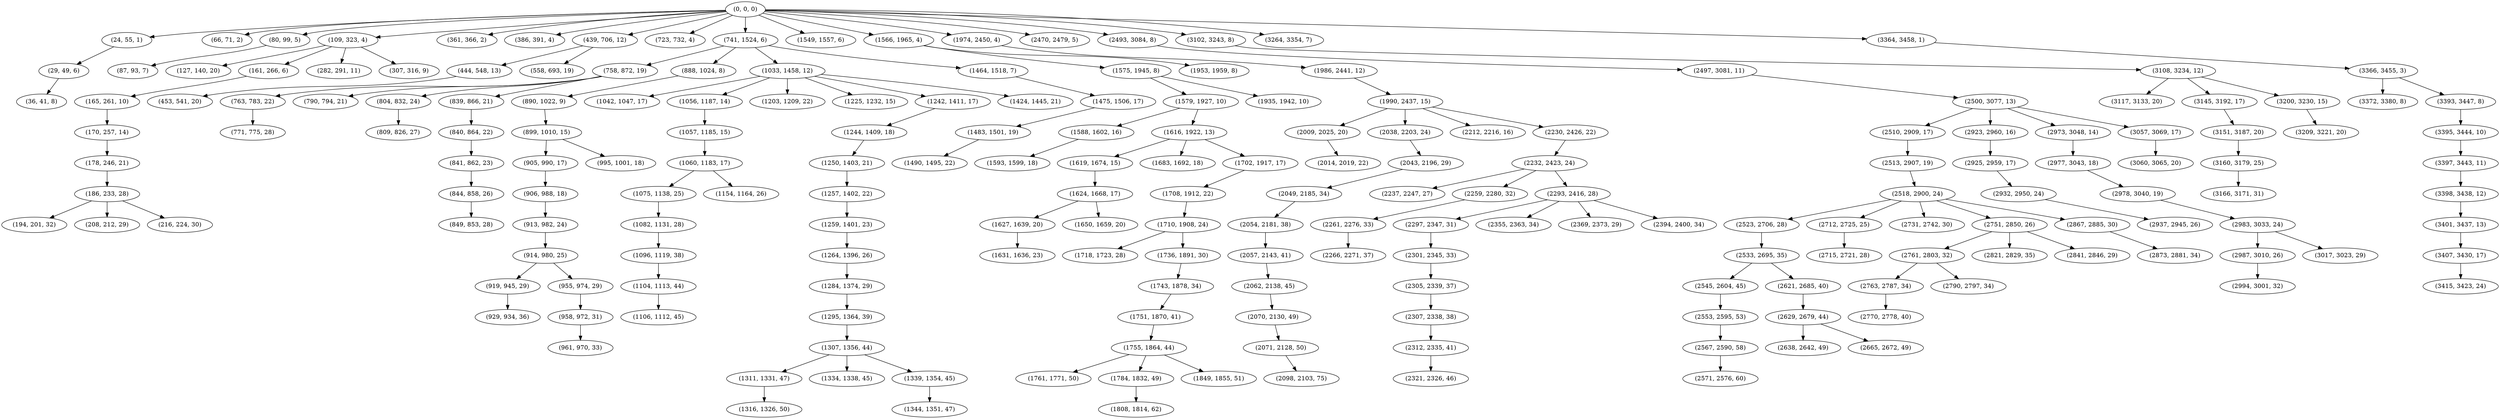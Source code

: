 digraph tree {
    "(0, 0, 0)";
    "(24, 55, 1)";
    "(29, 49, 6)";
    "(36, 41, 8)";
    "(66, 71, 2)";
    "(80, 99, 5)";
    "(87, 93, 7)";
    "(109, 323, 4)";
    "(127, 140, 20)";
    "(161, 266, 6)";
    "(165, 261, 10)";
    "(170, 257, 14)";
    "(178, 246, 21)";
    "(186, 233, 28)";
    "(194, 201, 32)";
    "(208, 212, 29)";
    "(216, 224, 30)";
    "(282, 291, 11)";
    "(307, 316, 9)";
    "(361, 366, 2)";
    "(386, 391, 4)";
    "(439, 706, 12)";
    "(444, 548, 13)";
    "(453, 541, 20)";
    "(558, 693, 19)";
    "(723, 732, 4)";
    "(741, 1524, 6)";
    "(758, 872, 19)";
    "(763, 783, 22)";
    "(771, 775, 28)";
    "(790, 794, 21)";
    "(804, 832, 24)";
    "(809, 826, 27)";
    "(839, 866, 21)";
    "(840, 864, 22)";
    "(841, 862, 23)";
    "(844, 858, 26)";
    "(849, 853, 28)";
    "(888, 1024, 8)";
    "(890, 1022, 9)";
    "(899, 1010, 15)";
    "(905, 990, 17)";
    "(906, 988, 18)";
    "(913, 982, 24)";
    "(914, 980, 25)";
    "(919, 945, 29)";
    "(929, 934, 36)";
    "(955, 974, 29)";
    "(958, 972, 31)";
    "(961, 970, 33)";
    "(995, 1001, 18)";
    "(1033, 1458, 12)";
    "(1042, 1047, 17)";
    "(1056, 1187, 14)";
    "(1057, 1185, 15)";
    "(1060, 1183, 17)";
    "(1075, 1138, 25)";
    "(1082, 1131, 28)";
    "(1096, 1119, 38)";
    "(1104, 1113, 44)";
    "(1106, 1112, 45)";
    "(1154, 1164, 26)";
    "(1203, 1209, 22)";
    "(1225, 1232, 15)";
    "(1242, 1411, 17)";
    "(1244, 1409, 18)";
    "(1250, 1403, 21)";
    "(1257, 1402, 22)";
    "(1259, 1401, 23)";
    "(1264, 1396, 26)";
    "(1284, 1374, 29)";
    "(1295, 1364, 39)";
    "(1307, 1356, 44)";
    "(1311, 1331, 47)";
    "(1316, 1326, 50)";
    "(1334, 1338, 45)";
    "(1339, 1354, 45)";
    "(1344, 1351, 47)";
    "(1424, 1445, 21)";
    "(1464, 1518, 7)";
    "(1475, 1506, 17)";
    "(1483, 1501, 19)";
    "(1490, 1495, 22)";
    "(1549, 1557, 6)";
    "(1566, 1965, 4)";
    "(1575, 1945, 8)";
    "(1579, 1927, 10)";
    "(1588, 1602, 16)";
    "(1593, 1599, 18)";
    "(1616, 1922, 13)";
    "(1619, 1674, 15)";
    "(1624, 1668, 17)";
    "(1627, 1639, 20)";
    "(1631, 1636, 23)";
    "(1650, 1659, 20)";
    "(1683, 1692, 18)";
    "(1702, 1917, 17)";
    "(1708, 1912, 22)";
    "(1710, 1908, 24)";
    "(1718, 1723, 28)";
    "(1736, 1891, 30)";
    "(1743, 1878, 34)";
    "(1751, 1870, 41)";
    "(1755, 1864, 44)";
    "(1761, 1771, 50)";
    "(1784, 1832, 49)";
    "(1808, 1814, 62)";
    "(1849, 1855, 51)";
    "(1935, 1942, 10)";
    "(1953, 1959, 8)";
    "(1974, 2450, 4)";
    "(1986, 2441, 12)";
    "(1990, 2437, 15)";
    "(2009, 2025, 20)";
    "(2014, 2019, 22)";
    "(2038, 2203, 24)";
    "(2043, 2196, 29)";
    "(2049, 2185, 34)";
    "(2054, 2181, 38)";
    "(2057, 2143, 41)";
    "(2062, 2138, 45)";
    "(2070, 2130, 49)";
    "(2071, 2128, 50)";
    "(2098, 2103, 75)";
    "(2212, 2216, 16)";
    "(2230, 2426, 22)";
    "(2232, 2423, 24)";
    "(2237, 2247, 27)";
    "(2259, 2280, 32)";
    "(2261, 2276, 33)";
    "(2266, 2271, 37)";
    "(2293, 2416, 28)";
    "(2297, 2347, 31)";
    "(2301, 2345, 33)";
    "(2305, 2339, 37)";
    "(2307, 2338, 38)";
    "(2312, 2335, 41)";
    "(2321, 2326, 46)";
    "(2355, 2363, 34)";
    "(2369, 2373, 29)";
    "(2394, 2400, 34)";
    "(2470, 2479, 5)";
    "(2493, 3084, 8)";
    "(2497, 3081, 11)";
    "(2500, 3077, 13)";
    "(2510, 2909, 17)";
    "(2513, 2907, 19)";
    "(2518, 2900, 24)";
    "(2523, 2706, 28)";
    "(2533, 2695, 35)";
    "(2545, 2604, 45)";
    "(2553, 2595, 53)";
    "(2567, 2590, 58)";
    "(2571, 2576, 60)";
    "(2621, 2685, 40)";
    "(2629, 2679, 44)";
    "(2638, 2642, 49)";
    "(2665, 2672, 49)";
    "(2712, 2725, 25)";
    "(2715, 2721, 28)";
    "(2731, 2742, 30)";
    "(2751, 2850, 26)";
    "(2761, 2803, 32)";
    "(2763, 2787, 34)";
    "(2770, 2778, 40)";
    "(2790, 2797, 34)";
    "(2821, 2829, 35)";
    "(2841, 2846, 29)";
    "(2867, 2885, 30)";
    "(2873, 2881, 34)";
    "(2923, 2960, 16)";
    "(2925, 2959, 17)";
    "(2932, 2950, 24)";
    "(2937, 2945, 26)";
    "(2973, 3048, 14)";
    "(2977, 3043, 18)";
    "(2978, 3040, 19)";
    "(2983, 3033, 24)";
    "(2987, 3010, 26)";
    "(2994, 3001, 32)";
    "(3017, 3023, 29)";
    "(3057, 3069, 17)";
    "(3060, 3065, 20)";
    "(3102, 3243, 8)";
    "(3108, 3234, 12)";
    "(3117, 3133, 20)";
    "(3145, 3192, 17)";
    "(3151, 3187, 20)";
    "(3160, 3179, 25)";
    "(3166, 3171, 31)";
    "(3200, 3230, 15)";
    "(3209, 3221, 20)";
    "(3264, 3354, 7)";
    "(3364, 3458, 1)";
    "(3366, 3455, 3)";
    "(3372, 3380, 8)";
    "(3393, 3447, 8)";
    "(3395, 3444, 10)";
    "(3397, 3443, 11)";
    "(3398, 3438, 12)";
    "(3401, 3437, 13)";
    "(3407, 3430, 17)";
    "(3415, 3423, 24)";
    "(0, 0, 0)" -> "(24, 55, 1)";
    "(0, 0, 0)" -> "(66, 71, 2)";
    "(0, 0, 0)" -> "(80, 99, 5)";
    "(0, 0, 0)" -> "(109, 323, 4)";
    "(0, 0, 0)" -> "(361, 366, 2)";
    "(0, 0, 0)" -> "(386, 391, 4)";
    "(0, 0, 0)" -> "(439, 706, 12)";
    "(0, 0, 0)" -> "(723, 732, 4)";
    "(0, 0, 0)" -> "(741, 1524, 6)";
    "(0, 0, 0)" -> "(1549, 1557, 6)";
    "(0, 0, 0)" -> "(1566, 1965, 4)";
    "(0, 0, 0)" -> "(1974, 2450, 4)";
    "(0, 0, 0)" -> "(2470, 2479, 5)";
    "(0, 0, 0)" -> "(2493, 3084, 8)";
    "(0, 0, 0)" -> "(3102, 3243, 8)";
    "(0, 0, 0)" -> "(3264, 3354, 7)";
    "(0, 0, 0)" -> "(3364, 3458, 1)";
    "(24, 55, 1)" -> "(29, 49, 6)";
    "(29, 49, 6)" -> "(36, 41, 8)";
    "(80, 99, 5)" -> "(87, 93, 7)";
    "(109, 323, 4)" -> "(127, 140, 20)";
    "(109, 323, 4)" -> "(161, 266, 6)";
    "(109, 323, 4)" -> "(282, 291, 11)";
    "(109, 323, 4)" -> "(307, 316, 9)";
    "(161, 266, 6)" -> "(165, 261, 10)";
    "(165, 261, 10)" -> "(170, 257, 14)";
    "(170, 257, 14)" -> "(178, 246, 21)";
    "(178, 246, 21)" -> "(186, 233, 28)";
    "(186, 233, 28)" -> "(194, 201, 32)";
    "(186, 233, 28)" -> "(208, 212, 29)";
    "(186, 233, 28)" -> "(216, 224, 30)";
    "(439, 706, 12)" -> "(444, 548, 13)";
    "(439, 706, 12)" -> "(558, 693, 19)";
    "(444, 548, 13)" -> "(453, 541, 20)";
    "(741, 1524, 6)" -> "(758, 872, 19)";
    "(741, 1524, 6)" -> "(888, 1024, 8)";
    "(741, 1524, 6)" -> "(1033, 1458, 12)";
    "(741, 1524, 6)" -> "(1464, 1518, 7)";
    "(758, 872, 19)" -> "(763, 783, 22)";
    "(758, 872, 19)" -> "(790, 794, 21)";
    "(758, 872, 19)" -> "(804, 832, 24)";
    "(758, 872, 19)" -> "(839, 866, 21)";
    "(763, 783, 22)" -> "(771, 775, 28)";
    "(804, 832, 24)" -> "(809, 826, 27)";
    "(839, 866, 21)" -> "(840, 864, 22)";
    "(840, 864, 22)" -> "(841, 862, 23)";
    "(841, 862, 23)" -> "(844, 858, 26)";
    "(844, 858, 26)" -> "(849, 853, 28)";
    "(888, 1024, 8)" -> "(890, 1022, 9)";
    "(890, 1022, 9)" -> "(899, 1010, 15)";
    "(899, 1010, 15)" -> "(905, 990, 17)";
    "(899, 1010, 15)" -> "(995, 1001, 18)";
    "(905, 990, 17)" -> "(906, 988, 18)";
    "(906, 988, 18)" -> "(913, 982, 24)";
    "(913, 982, 24)" -> "(914, 980, 25)";
    "(914, 980, 25)" -> "(919, 945, 29)";
    "(914, 980, 25)" -> "(955, 974, 29)";
    "(919, 945, 29)" -> "(929, 934, 36)";
    "(955, 974, 29)" -> "(958, 972, 31)";
    "(958, 972, 31)" -> "(961, 970, 33)";
    "(1033, 1458, 12)" -> "(1042, 1047, 17)";
    "(1033, 1458, 12)" -> "(1056, 1187, 14)";
    "(1033, 1458, 12)" -> "(1203, 1209, 22)";
    "(1033, 1458, 12)" -> "(1225, 1232, 15)";
    "(1033, 1458, 12)" -> "(1242, 1411, 17)";
    "(1033, 1458, 12)" -> "(1424, 1445, 21)";
    "(1056, 1187, 14)" -> "(1057, 1185, 15)";
    "(1057, 1185, 15)" -> "(1060, 1183, 17)";
    "(1060, 1183, 17)" -> "(1075, 1138, 25)";
    "(1060, 1183, 17)" -> "(1154, 1164, 26)";
    "(1075, 1138, 25)" -> "(1082, 1131, 28)";
    "(1082, 1131, 28)" -> "(1096, 1119, 38)";
    "(1096, 1119, 38)" -> "(1104, 1113, 44)";
    "(1104, 1113, 44)" -> "(1106, 1112, 45)";
    "(1242, 1411, 17)" -> "(1244, 1409, 18)";
    "(1244, 1409, 18)" -> "(1250, 1403, 21)";
    "(1250, 1403, 21)" -> "(1257, 1402, 22)";
    "(1257, 1402, 22)" -> "(1259, 1401, 23)";
    "(1259, 1401, 23)" -> "(1264, 1396, 26)";
    "(1264, 1396, 26)" -> "(1284, 1374, 29)";
    "(1284, 1374, 29)" -> "(1295, 1364, 39)";
    "(1295, 1364, 39)" -> "(1307, 1356, 44)";
    "(1307, 1356, 44)" -> "(1311, 1331, 47)";
    "(1307, 1356, 44)" -> "(1334, 1338, 45)";
    "(1307, 1356, 44)" -> "(1339, 1354, 45)";
    "(1311, 1331, 47)" -> "(1316, 1326, 50)";
    "(1339, 1354, 45)" -> "(1344, 1351, 47)";
    "(1464, 1518, 7)" -> "(1475, 1506, 17)";
    "(1475, 1506, 17)" -> "(1483, 1501, 19)";
    "(1483, 1501, 19)" -> "(1490, 1495, 22)";
    "(1566, 1965, 4)" -> "(1575, 1945, 8)";
    "(1566, 1965, 4)" -> "(1953, 1959, 8)";
    "(1575, 1945, 8)" -> "(1579, 1927, 10)";
    "(1575, 1945, 8)" -> "(1935, 1942, 10)";
    "(1579, 1927, 10)" -> "(1588, 1602, 16)";
    "(1579, 1927, 10)" -> "(1616, 1922, 13)";
    "(1588, 1602, 16)" -> "(1593, 1599, 18)";
    "(1616, 1922, 13)" -> "(1619, 1674, 15)";
    "(1616, 1922, 13)" -> "(1683, 1692, 18)";
    "(1616, 1922, 13)" -> "(1702, 1917, 17)";
    "(1619, 1674, 15)" -> "(1624, 1668, 17)";
    "(1624, 1668, 17)" -> "(1627, 1639, 20)";
    "(1624, 1668, 17)" -> "(1650, 1659, 20)";
    "(1627, 1639, 20)" -> "(1631, 1636, 23)";
    "(1702, 1917, 17)" -> "(1708, 1912, 22)";
    "(1708, 1912, 22)" -> "(1710, 1908, 24)";
    "(1710, 1908, 24)" -> "(1718, 1723, 28)";
    "(1710, 1908, 24)" -> "(1736, 1891, 30)";
    "(1736, 1891, 30)" -> "(1743, 1878, 34)";
    "(1743, 1878, 34)" -> "(1751, 1870, 41)";
    "(1751, 1870, 41)" -> "(1755, 1864, 44)";
    "(1755, 1864, 44)" -> "(1761, 1771, 50)";
    "(1755, 1864, 44)" -> "(1784, 1832, 49)";
    "(1755, 1864, 44)" -> "(1849, 1855, 51)";
    "(1784, 1832, 49)" -> "(1808, 1814, 62)";
    "(1974, 2450, 4)" -> "(1986, 2441, 12)";
    "(1986, 2441, 12)" -> "(1990, 2437, 15)";
    "(1990, 2437, 15)" -> "(2009, 2025, 20)";
    "(1990, 2437, 15)" -> "(2038, 2203, 24)";
    "(1990, 2437, 15)" -> "(2212, 2216, 16)";
    "(1990, 2437, 15)" -> "(2230, 2426, 22)";
    "(2009, 2025, 20)" -> "(2014, 2019, 22)";
    "(2038, 2203, 24)" -> "(2043, 2196, 29)";
    "(2043, 2196, 29)" -> "(2049, 2185, 34)";
    "(2049, 2185, 34)" -> "(2054, 2181, 38)";
    "(2054, 2181, 38)" -> "(2057, 2143, 41)";
    "(2057, 2143, 41)" -> "(2062, 2138, 45)";
    "(2062, 2138, 45)" -> "(2070, 2130, 49)";
    "(2070, 2130, 49)" -> "(2071, 2128, 50)";
    "(2071, 2128, 50)" -> "(2098, 2103, 75)";
    "(2230, 2426, 22)" -> "(2232, 2423, 24)";
    "(2232, 2423, 24)" -> "(2237, 2247, 27)";
    "(2232, 2423, 24)" -> "(2259, 2280, 32)";
    "(2232, 2423, 24)" -> "(2293, 2416, 28)";
    "(2259, 2280, 32)" -> "(2261, 2276, 33)";
    "(2261, 2276, 33)" -> "(2266, 2271, 37)";
    "(2293, 2416, 28)" -> "(2297, 2347, 31)";
    "(2293, 2416, 28)" -> "(2355, 2363, 34)";
    "(2293, 2416, 28)" -> "(2369, 2373, 29)";
    "(2293, 2416, 28)" -> "(2394, 2400, 34)";
    "(2297, 2347, 31)" -> "(2301, 2345, 33)";
    "(2301, 2345, 33)" -> "(2305, 2339, 37)";
    "(2305, 2339, 37)" -> "(2307, 2338, 38)";
    "(2307, 2338, 38)" -> "(2312, 2335, 41)";
    "(2312, 2335, 41)" -> "(2321, 2326, 46)";
    "(2493, 3084, 8)" -> "(2497, 3081, 11)";
    "(2497, 3081, 11)" -> "(2500, 3077, 13)";
    "(2500, 3077, 13)" -> "(2510, 2909, 17)";
    "(2500, 3077, 13)" -> "(2923, 2960, 16)";
    "(2500, 3077, 13)" -> "(2973, 3048, 14)";
    "(2500, 3077, 13)" -> "(3057, 3069, 17)";
    "(2510, 2909, 17)" -> "(2513, 2907, 19)";
    "(2513, 2907, 19)" -> "(2518, 2900, 24)";
    "(2518, 2900, 24)" -> "(2523, 2706, 28)";
    "(2518, 2900, 24)" -> "(2712, 2725, 25)";
    "(2518, 2900, 24)" -> "(2731, 2742, 30)";
    "(2518, 2900, 24)" -> "(2751, 2850, 26)";
    "(2518, 2900, 24)" -> "(2867, 2885, 30)";
    "(2523, 2706, 28)" -> "(2533, 2695, 35)";
    "(2533, 2695, 35)" -> "(2545, 2604, 45)";
    "(2533, 2695, 35)" -> "(2621, 2685, 40)";
    "(2545, 2604, 45)" -> "(2553, 2595, 53)";
    "(2553, 2595, 53)" -> "(2567, 2590, 58)";
    "(2567, 2590, 58)" -> "(2571, 2576, 60)";
    "(2621, 2685, 40)" -> "(2629, 2679, 44)";
    "(2629, 2679, 44)" -> "(2638, 2642, 49)";
    "(2629, 2679, 44)" -> "(2665, 2672, 49)";
    "(2712, 2725, 25)" -> "(2715, 2721, 28)";
    "(2751, 2850, 26)" -> "(2761, 2803, 32)";
    "(2751, 2850, 26)" -> "(2821, 2829, 35)";
    "(2751, 2850, 26)" -> "(2841, 2846, 29)";
    "(2761, 2803, 32)" -> "(2763, 2787, 34)";
    "(2761, 2803, 32)" -> "(2790, 2797, 34)";
    "(2763, 2787, 34)" -> "(2770, 2778, 40)";
    "(2867, 2885, 30)" -> "(2873, 2881, 34)";
    "(2923, 2960, 16)" -> "(2925, 2959, 17)";
    "(2925, 2959, 17)" -> "(2932, 2950, 24)";
    "(2932, 2950, 24)" -> "(2937, 2945, 26)";
    "(2973, 3048, 14)" -> "(2977, 3043, 18)";
    "(2977, 3043, 18)" -> "(2978, 3040, 19)";
    "(2978, 3040, 19)" -> "(2983, 3033, 24)";
    "(2983, 3033, 24)" -> "(2987, 3010, 26)";
    "(2983, 3033, 24)" -> "(3017, 3023, 29)";
    "(2987, 3010, 26)" -> "(2994, 3001, 32)";
    "(3057, 3069, 17)" -> "(3060, 3065, 20)";
    "(3102, 3243, 8)" -> "(3108, 3234, 12)";
    "(3108, 3234, 12)" -> "(3117, 3133, 20)";
    "(3108, 3234, 12)" -> "(3145, 3192, 17)";
    "(3108, 3234, 12)" -> "(3200, 3230, 15)";
    "(3145, 3192, 17)" -> "(3151, 3187, 20)";
    "(3151, 3187, 20)" -> "(3160, 3179, 25)";
    "(3160, 3179, 25)" -> "(3166, 3171, 31)";
    "(3200, 3230, 15)" -> "(3209, 3221, 20)";
    "(3364, 3458, 1)" -> "(3366, 3455, 3)";
    "(3366, 3455, 3)" -> "(3372, 3380, 8)";
    "(3366, 3455, 3)" -> "(3393, 3447, 8)";
    "(3393, 3447, 8)" -> "(3395, 3444, 10)";
    "(3395, 3444, 10)" -> "(3397, 3443, 11)";
    "(3397, 3443, 11)" -> "(3398, 3438, 12)";
    "(3398, 3438, 12)" -> "(3401, 3437, 13)";
    "(3401, 3437, 13)" -> "(3407, 3430, 17)";
    "(3407, 3430, 17)" -> "(3415, 3423, 24)";
}
